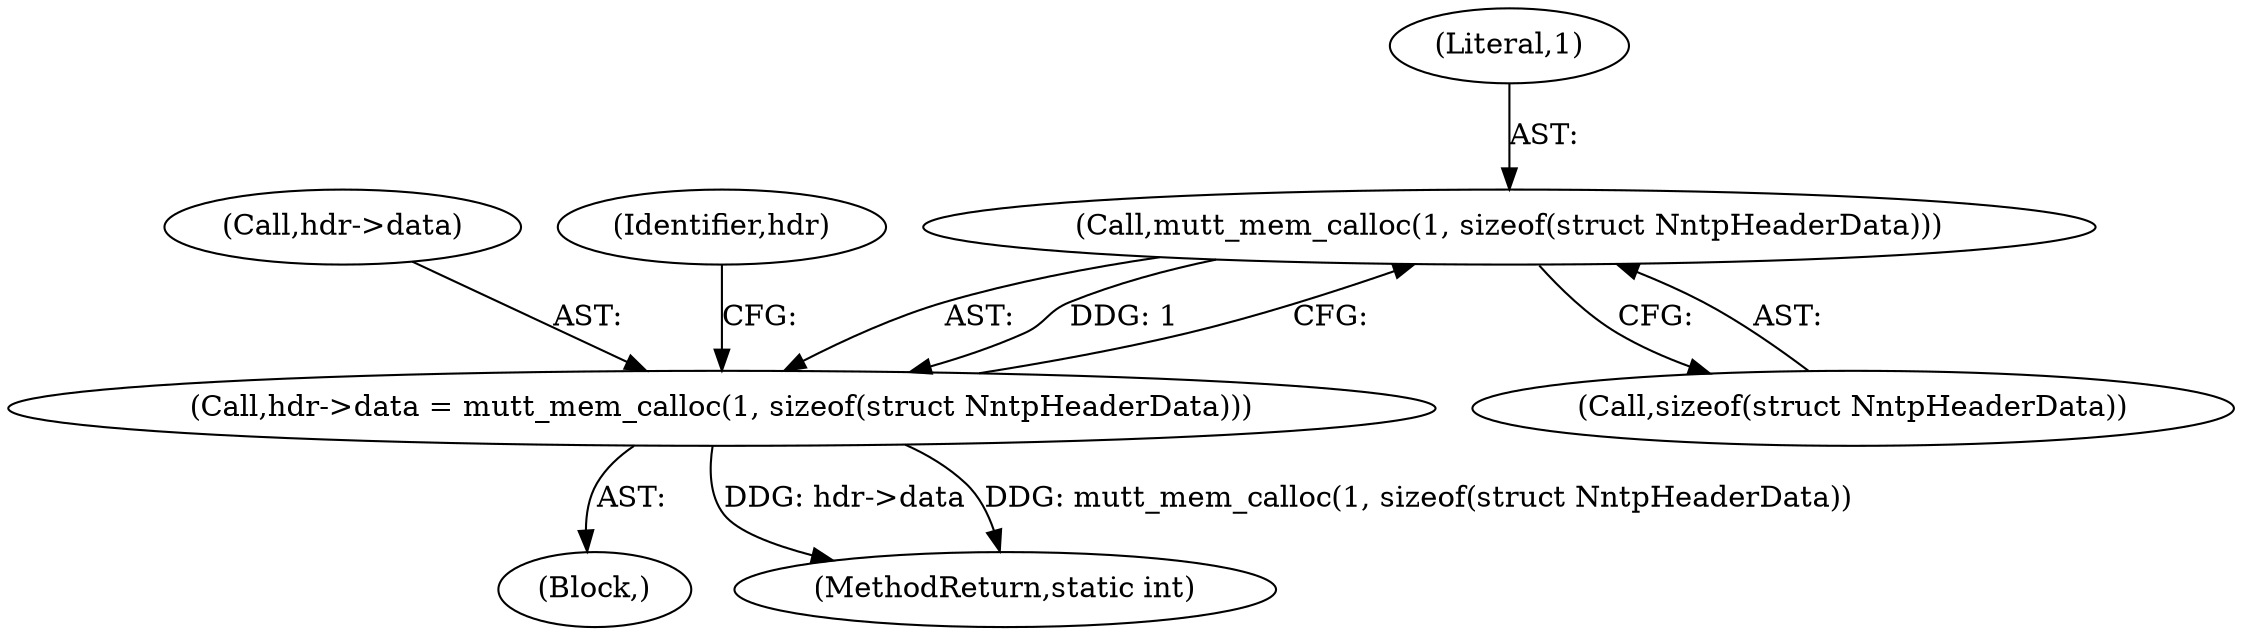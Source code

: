 digraph "0_neomutt_9e927affe3a021175f354af5fa01d22657c20585@API" {
"1000679" [label="(Call,mutt_mem_calloc(1, sizeof(struct NntpHeaderData)))"];
"1000675" [label="(Call,hdr->data = mutt_mem_calloc(1, sizeof(struct NntpHeaderData)))"];
"1000675" [label="(Call,hdr->data = mutt_mem_calloc(1, sizeof(struct NntpHeaderData)))"];
"1000681" [label="(Call,sizeof(struct NntpHeaderData))"];
"1000676" [label="(Call,hdr->data)"];
"1000686" [label="(Identifier,hdr)"];
"1000392" [label="(Block,)"];
"1000680" [label="(Literal,1)"];
"1000679" [label="(Call,mutt_mem_calloc(1, sizeof(struct NntpHeaderData)))"];
"1000824" [label="(MethodReturn,static int)"];
"1000679" -> "1000675"  [label="AST: "];
"1000679" -> "1000681"  [label="CFG: "];
"1000680" -> "1000679"  [label="AST: "];
"1000681" -> "1000679"  [label="AST: "];
"1000675" -> "1000679"  [label="CFG: "];
"1000679" -> "1000675"  [label="DDG: 1"];
"1000675" -> "1000392"  [label="AST: "];
"1000676" -> "1000675"  [label="AST: "];
"1000686" -> "1000675"  [label="CFG: "];
"1000675" -> "1000824"  [label="DDG: hdr->data"];
"1000675" -> "1000824"  [label="DDG: mutt_mem_calloc(1, sizeof(struct NntpHeaderData))"];
}
